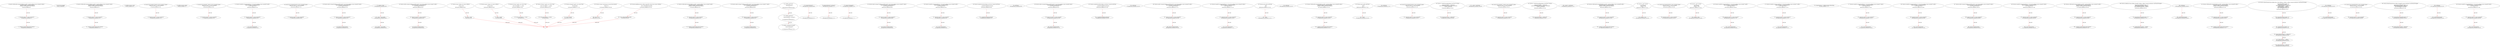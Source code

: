 digraph  {
13 [code="function withdrawAll_txorigin10(address payable _recipient,address owner_txorigin10) public {\n        require(tx.origin == owner_txorigin10);\n        _recipient.transfer(address(this).balance);\n    }", label="3_ function withdrawAll_txorigin10(address payable _recipient,address owner_txorigin10) public {\n        require(tx.origin == owner_txorigin10);\n        _recipient.transfer(address(this).balance);\n    }\n13-function_definition-4-7", method="withdrawAll_txorigin10(address payable _recipient,address owner_txorigin10)", type_label=function_definition];
25 [code="require(tx.origin == owner_txorigin10);", label="4_ require(tx.origin == owner_txorigin10);\n25-expression_statement-5-5", method="withdrawAll_txorigin10(address payable _recipient,address owner_txorigin10)", type_label=expression_statement];
34 [code="_recipient.transfer(address(this).balance);", label="5_ _recipient.transfer(address(this).balance);\n34-expression_statement-6-6", method="withdrawAll_txorigin10(address payable _recipient,address owner_txorigin10)", type_label=expression_statement];
45 [code="bool private stopped;", label="7_ bool private stopped;\n45-new_variable-8-8", method="", type_label=new_variable];
50 [code="function withdrawAll_txorigin22(address payable _recipient,address owner_txorigin22) public {\n        require(tx.origin == owner_txorigin22);\n        _recipient.transfer(address(this).balance);\n    }", label="8_ function withdrawAll_txorigin22(address payable _recipient,address owner_txorigin22) public {\n        require(tx.origin == owner_txorigin22);\n        _recipient.transfer(address(this).balance);\n    }\n50-function_definition-9-12", method="withdrawAll_txorigin22(address payable _recipient,address owner_txorigin22)", type_label=function_definition];
62 [code="require(tx.origin == owner_txorigin22);", label="9_ require(tx.origin == owner_txorigin22);\n62-expression_statement-10-10", method="withdrawAll_txorigin22(address payable _recipient,address owner_txorigin22)", type_label=expression_statement];
71 [code="_recipient.transfer(address(this).balance);", label="10_ _recipient.transfer(address(this).balance);\n71-expression_statement-11-11", method="withdrawAll_txorigin22(address payable _recipient,address owner_txorigin22)", type_label=expression_statement];
82 [code="address private _owner;", label="12_ address private _owner;\n82-new_variable-13-13", method="", type_label=new_variable];
87 [code="function bug_txorigin12(address owner_txorigin12) public{\n        require(tx.origin == owner_txorigin12);\n    }", label="13_ function bug_txorigin12(address owner_txorigin12) public{\n        require(tx.origin == owner_txorigin12);\n    }\n87-function_definition-14-16", method="bug_txorigin12(address owner_txorigin12)", type_label=function_definition];
95 [code="require(tx.origin == owner_txorigin12);", label="14_ require(tx.origin == owner_txorigin12);\n95-expression_statement-15-15", method="bug_txorigin12(address owner_txorigin12)", type_label=expression_statement];
104 [code="address private _master;", label="16_ address private _master;\n104-new_variable-17-17", method="", type_label=new_variable];
109 [code="function bug_txorigin36(  address owner_txorigin36) public{\n        require(tx.origin == owner_txorigin36);\n    }", label="17_ function bug_txorigin36(  address owner_txorigin36) public{\n        require(tx.origin == owner_txorigin36);\n    }\n109-function_definition-18-20", method="bug_txorigin36(address owner_txorigin36)", type_label=function_definition];
117 [code="require(tx.origin == owner_txorigin36);", label="18_ require(tx.origin == owner_txorigin36);\n117-expression_statement-19-19", method="bug_txorigin36(address owner_txorigin36)", type_label=expression_statement];
128 [code="function transferTo_txorigin35(address to, uint amount,address owner_txorigin35) public {\n  require(tx.origin == owner_txorigin35);\n  to.call.value(amount);\n}", label="21_ function transferTo_txorigin35(address to, uint amount,address owner_txorigin35) public {\n  require(tx.origin == owner_txorigin35);\n  to.call.value(amount);\n}\n128-function_definition-22-25", method="transferTo_txorigin35(address to,uint amount,address owner_txorigin35)", type_label=function_definition];
144 [code="require(tx.origin == owner_txorigin35);", label="22_ require(tx.origin == owner_txorigin35);\n144-expression_statement-23-23", method="transferTo_txorigin35(address to,uint amount,address owner_txorigin35)", type_label=expression_statement];
153 [code="to.call.value(amount);", label="23_ to.call.value(amount);\n153-expression_statement-24-24", method="transferTo_txorigin35(address to,uint amount,address owner_txorigin35)", type_label=expression_statement];
164 [code="function bug_txorigin40(address owner_txorigin40) public{\n        require(tx.origin == owner_txorigin40);\n    }", label="26_ function bug_txorigin40(address owner_txorigin40) public{\n        require(tx.origin == owner_txorigin40);\n    }\n164-function_definition-27-29", method="bug_txorigin40(address owner_txorigin40)", type_label=function_definition];
172 [code="require(tx.origin == owner_txorigin40);", label="27_ require(tx.origin == owner_txorigin40);\n172-expression_statement-28-28", method="bug_txorigin40(address owner_txorigin40)", type_label=expression_statement];
191 [code="function sendto_txorigin33(address payable receiver, uint amount,address owner_txorigin33) public {\n	require (tx.origin == owner_txorigin33);\n	receiver.transfer(amount);\n}", label="30_ function sendto_txorigin33(address payable receiver, uint amount,address owner_txorigin33) public {\n	require (tx.origin == owner_txorigin33);\n	receiver.transfer(amount);\n}\n191-function_definition-31-34", method="sendto_txorigin33(address payable receiver,uint amount,address owner_txorigin33)", type_label=function_definition];
207 [code="require (tx.origin == owner_txorigin33);", label="31_ require (tx.origin == owner_txorigin33);\n207-expression_statement-32-32", method="sendto_txorigin33(address payable receiver,uint amount,address owner_txorigin33)", type_label=expression_statement];
216 [code="receiver.transfer(amount);", label="32_ receiver.transfer(amount);\n216-expression_statement-33-33", method="sendto_txorigin33(address payable receiver,uint amount,address owner_txorigin33)", type_label=expression_statement];
235 [code="stopped = false;", label="37_ stopped = false;\n235-expression_statement-38-38", method="", type_label=expression_statement];
240 [code="_owner = msg.sender;", label="38_ _owner = msg.sender;\n240-expression_statement-39-39", method="", type_label=expression_statement];
246 [code="_master = msg.sender;", label="39_ _master = msg.sender;\n246-expression_statement-40-40", method="", type_label=expression_statement];
268 [code="function sendto_txorigin1(address payable receiver, uint amount,address owner_txorigin1) public {\n	require (tx.origin == owner_txorigin1);\n	receiver.transfer(amount);\n}", label="43_ function sendto_txorigin1(address payable receiver, uint amount,address owner_txorigin1) public {\n	require (tx.origin == owner_txorigin1);\n	receiver.transfer(amount);\n}\n268-function_definition-44-47", method="sendto_txorigin1(address payable receiver,uint amount,address owner_txorigin1)", type_label=function_definition];
284 [code="require (tx.origin == owner_txorigin1);", label="44_ require (tx.origin == owner_txorigin1);\n284-expression_statement-45-45", method="sendto_txorigin1(address payable receiver,uint amount,address owner_txorigin1)", type_label=expression_statement];
293 [code="receiver.transfer(amount);", label="45_ receiver.transfer(amount);\n293-expression_statement-46-46", method="sendto_txorigin1(address payable receiver,uint amount,address owner_txorigin1)", type_label=expression_statement];
300 [code="function owner() public view returns (address)\n    {\n        return _owner;\n    }", label="47_ function owner() public view returns (address)\n    {\n        return _owner;\n    }\n300-function_definition-48-51", method="owner()", type_label=function_definition];
309 [code="return _owner;", label="49_ return _owner;\n309-return-50-50", method="owner()", type_label=return];
311 [code="function withdrawAll_txorigin2(address payable _recipient,address owner_txorigin2) public {\n        require(tx.origin == owner_txorigin2);\n        _recipient.transfer(address(this).balance);\n    }", label="51_ function withdrawAll_txorigin2(address payable _recipient,address owner_txorigin2) public {\n        require(tx.origin == owner_txorigin2);\n        _recipient.transfer(address(this).balance);\n    }\n311-function_definition-52-55", method="withdrawAll_txorigin2(address payable _recipient,address owner_txorigin2)", type_label=function_definition];
323 [code="require(tx.origin == owner_txorigin2);", label="52_ require(tx.origin == owner_txorigin2);\n323-expression_statement-53-53", method="withdrawAll_txorigin2(address payable _recipient,address owner_txorigin2)", type_label=expression_statement];
332 [code="_recipient.transfer(address(this).balance);", label="53_ _recipient.transfer(address(this).balance);\n332-expression_statement-54-54", method="withdrawAll_txorigin2(address payable _recipient,address owner_txorigin2)", type_label=expression_statement];
343 [code="function master() public view returns (address)\n    {\n        return _master;\n    }", label="55_ function master() public view returns (address)\n    {\n        return _master;\n    }\n343-function_definition-56-59", method="master()", type_label=function_definition];
352 [code="return _master;", label="57_ return _master;\n352-return-58-58", method="master()", type_label=return];
354 [code="function sendto_txorigin17(address payable receiver, uint amount,address owner_txorigin17) public {\n	require (tx.origin == owner_txorigin17);\n	receiver.transfer(amount);\n}", label="59_ function sendto_txorigin17(address payable receiver, uint amount,address owner_txorigin17) public {\n	require (tx.origin == owner_txorigin17);\n	receiver.transfer(amount);\n}\n354-function_definition-60-63", method="sendto_txorigin17(address payable receiver,uint amount,address owner_txorigin17)", type_label=function_definition];
370 [code="require (tx.origin == owner_txorigin17);", label="60_ require (tx.origin == owner_txorigin17);\n370-expression_statement-61-61", method="sendto_txorigin17(address payable receiver,uint amount,address owner_txorigin17)", type_label=expression_statement];
379 [code="receiver.transfer(amount);", label="61_ receiver.transfer(amount);\n379-expression_statement-62-62", method="sendto_txorigin17(address payable receiver,uint amount,address owner_txorigin17)", type_label=expression_statement];
386 [code="modifier onlyOwner()\n    {\n        require(isOwner());\n        _;\n    }", label="63_ modifier onlyOwner()\n    {\n        require(isOwner());\n        _;\n    }\n386-expression_statement-64-68", method="", type_label=expression_statement];
389 [code="require(isOwner());", label="65_ require(isOwner());\n389-expression_statement-66-66", method="", type_label=expression_statement];
395 [code="_;", label="66_ _;\n395-expression_statement-67-67", method="", type_label=expression_statement];
397 [code="modifier onlyMaster()\n    {\n        require(isMaster() || isOwner());\n        _;\n    }", label="68_ modifier onlyMaster()\n    {\n        require(isMaster() || isOwner());\n        _;\n    }\n397-expression_statement-69-73", method="", type_label=expression_statement];
400 [code="require(isMaster() || isOwner());", label="70_ require(isMaster() || isOwner());\n400-expression_statement-71-71", method="", type_label=expression_statement];
409 [code="_;", label="71_ _;\n409-expression_statement-72-72", method="", type_label=expression_statement];
411 [code="modifier onlyWhenNotStopped()\n    {\n        require(!isStopped());\n        _;\n    }", label="73_ modifier onlyWhenNotStopped()\n    {\n        require(!isStopped());\n        _;\n    }\n411-expression_statement-74-78", method="", type_label=expression_statement];
414 [code="require(!isStopped());", label="75_ require(!isStopped());\n414-expression_statement-76-76", method="", type_label=expression_statement];
421 [code="_;", label="76_ _;\n421-expression_statement-77-77", method="", type_label=expression_statement];
423 [code="function isOwner() public view returns (bool)\n    {\n        return msg.sender == _owner;\n    }", label="78_ function isOwner() public view returns (bool)\n    {\n        return msg.sender == _owner;\n    }\n423-function_definition-79-82", method="isOwner()", type_label=function_definition];
432 [code="return msg.sender == _owner;", label="80_ return msg.sender == _owner;\n432-return-81-81", method="isOwner()", type_label=return];
438 [code="function sendto_txorigin37(address payable receiver, uint amount,address owner_txorigin37) public {\n	require (tx.origin == owner_txorigin37);\n	receiver.transfer(amount);\n}", label="82_ function sendto_txorigin37(address payable receiver, uint amount,address owner_txorigin37) public {\n	require (tx.origin == owner_txorigin37);\n	receiver.transfer(amount);\n}\n438-function_definition-83-86", method="sendto_txorigin37(address payable receiver,uint amount,address owner_txorigin37)", type_label=function_definition];
454 [code="require (tx.origin == owner_txorigin37);", label="83_ require (tx.origin == owner_txorigin37);\n454-expression_statement-84-84", method="sendto_txorigin37(address payable receiver,uint amount,address owner_txorigin37)", type_label=expression_statement];
463 [code="receiver.transfer(amount);", label="84_ receiver.transfer(amount);\n463-expression_statement-85-85", method="sendto_txorigin37(address payable receiver,uint amount,address owner_txorigin37)", type_label=expression_statement];
470 [code="function isMaster() public view returns (bool)\n    {\n        return msg.sender == _master;\n    }", label="86_ function isMaster() public view returns (bool)\n    {\n        return msg.sender == _master;\n    }\n470-function_definition-87-90", method="isMaster()", type_label=function_definition];
479 [code="return msg.sender == _master;", label="88_ return msg.sender == _master;\n479-return-89-89", method="isMaster()", type_label=return];
485 [code="function transferTo_txorigin3(address to, uint amount,address owner_txorigin3) public {\n  require(tx.origin == owner_txorigin3);\n  to.call.value(amount);\n}", label="90_ function transferTo_txorigin3(address to, uint amount,address owner_txorigin3) public {\n  require(tx.origin == owner_txorigin3);\n  to.call.value(amount);\n}\n485-function_definition-91-94", method="transferTo_txorigin3(address to,uint amount,address owner_txorigin3)", type_label=function_definition];
501 [code="require(tx.origin == owner_txorigin3);", label="91_ require(tx.origin == owner_txorigin3);\n501-expression_statement-92-92", method="transferTo_txorigin3(address to,uint amount,address owner_txorigin3)", type_label=expression_statement];
510 [code="to.call.value(amount);", label="92_ to.call.value(amount);\n510-expression_statement-93-93", method="transferTo_txorigin3(address to,uint amount,address owner_txorigin3)", type_label=expression_statement];
519 [code="function transferOwnership(address newOwner) external onlyOwner\n    {\n        _transferOwnership(newOwner);\n    }", label="94_ function transferOwnership(address newOwner) external onlyOwner\n    {\n        _transferOwnership(newOwner);\n    }\n519-function_definition-95-98", method="transferOwnership(address newOwner)", type_label=function_definition];
526 [code=onlyOwner, label="94_ onlyOwner\n526-expression_statement-95-95", method="transferOwnership(address newOwner)", type_label=expression_statement];
529 [code="_transferOwnership(newOwner);", label="96_ _transferOwnership(newOwner);\n529-expression_statement-97-97", method="transferOwnership(address newOwner)", type_label=expression_statement];
534 [code="function sendto_txorigin9(address payable receiver, uint amount,address owner_txorigin9) public {\n	require (tx.origin == owner_txorigin9);\n	receiver.transfer(amount);\n}", label="98_ function sendto_txorigin9(address payable receiver, uint amount,address owner_txorigin9) public {\n	require (tx.origin == owner_txorigin9);\n	receiver.transfer(amount);\n}\n534-function_definition-99-102", method="sendto_txorigin9(address payable receiver,uint amount,address owner_txorigin9)", type_label=function_definition];
550 [code="require (tx.origin == owner_txorigin9);", label="99_ require (tx.origin == owner_txorigin9);\n550-expression_statement-100-100", method="sendto_txorigin9(address payable receiver,uint amount,address owner_txorigin9)", type_label=expression_statement];
559 [code="receiver.transfer(amount);", label="100_ receiver.transfer(amount);\n559-expression_statement-101-101", method="sendto_txorigin9(address payable receiver,uint amount,address owner_txorigin9)", type_label=expression_statement];
566 [code="function transferMasterRole(address newMaster) external onlyOwner\n    {\n        _transferMasterRole(newMaster);\n    }", label="102_ function transferMasterRole(address newMaster) external onlyOwner\n    {\n        _transferMasterRole(newMaster);\n    }\n566-function_definition-103-106", method="transferMasterRole(address newMaster)", type_label=function_definition];
573 [code=onlyOwner, label="102_ onlyOwner\n573-expression_statement-103-103", method="transferMasterRole(address newMaster)", type_label=expression_statement];
576 [code="_transferMasterRole(newMaster);", label="104_ _transferMasterRole(newMaster);\n576-expression_statement-105-105", method="transferMasterRole(address newMaster)", type_label=expression_statement];
581 [code="function sendto_txorigin25(address payable receiver, uint amount,address owner_txorigin25) public {\n	require (tx.origin == owner_txorigin25);\n	receiver.transfer(amount);\n}", label="106_ function sendto_txorigin25(address payable receiver, uint amount,address owner_txorigin25) public {\n	require (tx.origin == owner_txorigin25);\n	receiver.transfer(amount);\n}\n581-function_definition-107-110", method="sendto_txorigin25(address payable receiver,uint amount,address owner_txorigin25)", type_label=function_definition];
597 [code="require (tx.origin == owner_txorigin25);", label="107_ require (tx.origin == owner_txorigin25);\n597-expression_statement-108-108", method="sendto_txorigin25(address payable receiver,uint amount,address owner_txorigin25)", type_label=expression_statement];
606 [code="receiver.transfer(amount);", label="108_ receiver.transfer(amount);\n606-expression_statement-109-109", method="sendto_txorigin25(address payable receiver,uint amount,address owner_txorigin25)", type_label=expression_statement];
613 [code="function isStopped() public view returns (bool)\n    {\n        return stopped;\n    }", label="110_ function isStopped() public view returns (bool)\n    {\n        return stopped;\n    }\n613-function_definition-111-114", method="isStopped()", type_label=function_definition];
622 [code="return stopped;", label="112_ return stopped;\n622-return-113-113", method="isStopped()", type_label=return];
624 [code="function transferTo_txorigin19(address to, uint amount,address owner_txorigin19) public {\n  require(tx.origin == owner_txorigin19);\n  to.call.value(amount);\n}", label="114_ function transferTo_txorigin19(address to, uint amount,address owner_txorigin19) public {\n  require(tx.origin == owner_txorigin19);\n  to.call.value(amount);\n}\n624-function_definition-115-118", method="transferTo_txorigin19(address to,uint amount,address owner_txorigin19)", type_label=function_definition];
640 [code="require(tx.origin == owner_txorigin19);", label="115_ require(tx.origin == owner_txorigin19);\n640-expression_statement-116-116", method="transferTo_txorigin19(address to,uint amount,address owner_txorigin19)", type_label=expression_statement];
649 [code="to.call.value(amount);", label="116_ to.call.value(amount);\n649-expression_statement-117-117", method="transferTo_txorigin19(address to,uint amount,address owner_txorigin19)", type_label=expression_statement];
658 [code="function stop() public onlyOwner\n    {\n        _stop();\n    }", label="118_ function stop() public onlyOwner\n    {\n        _stop();\n    }\n658-function_definition-119-122", method="stop()", type_label=function_definition];
661 [code=onlyOwner, label="118_ onlyOwner\n661-expression_statement-119-119", method="stop()", type_label=expression_statement];
664 [code="_stop();", label="120_ _stop();\n664-expression_statement-121-121", method="stop()", type_label=expression_statement];
667 [code="function withdrawAll_txorigin26(address payable _recipient,address owner_txorigin26) public {\n        require(tx.origin == owner_txorigin26);\n        _recipient.transfer(address(this).balance);\n    }", label="122_ function withdrawAll_txorigin26(address payable _recipient,address owner_txorigin26) public {\n        require(tx.origin == owner_txorigin26);\n        _recipient.transfer(address(this).balance);\n    }\n667-function_definition-123-126", method="withdrawAll_txorigin26(address payable _recipient,address owner_txorigin26)", type_label=function_definition];
679 [code="require(tx.origin == owner_txorigin26);", label="123_ require(tx.origin == owner_txorigin26);\n679-expression_statement-124-124", method="withdrawAll_txorigin26(address payable _recipient,address owner_txorigin26)", type_label=expression_statement];
688 [code="_recipient.transfer(address(this).balance);", label="124_ _recipient.transfer(address(this).balance);\n688-expression_statement-125-125", method="withdrawAll_txorigin26(address payable _recipient,address owner_txorigin26)", type_label=expression_statement];
699 [code="function start() public onlyOwner\n    {\n        _start();\n    }", label="126_ function start() public onlyOwner\n    {\n        _start();\n    }\n699-function_definition-127-130", method="start()", type_label=function_definition];
702 [code=onlyOwner, label="126_ onlyOwner\n702-expression_statement-127-127", method="start()", type_label=expression_statement];
705 [code="_start();", label="128_ _start();\n705-expression_statement-129-129", method="start()", type_label=expression_statement];
708 [code="function bug_txorigin20(address owner_txorigin20) public{\n        require(tx.origin == owner_txorigin20);\n    }", label="130_ function bug_txorigin20(address owner_txorigin20) public{\n        require(tx.origin == owner_txorigin20);\n    }\n708-function_definition-131-133", method="bug_txorigin20(address owner_txorigin20)", type_label=function_definition];
716 [code="require(tx.origin == owner_txorigin20);", label="131_ require(tx.origin == owner_txorigin20);\n716-expression_statement-132-132", method="bug_txorigin20(address owner_txorigin20)", type_label=expression_statement];
725 [code="function _transferOwnership(address newOwner) internal\n    {\n        require(newOwner != address(0));\n        emit OwnershipTransferred(_owner, newOwner);\n        _owner = newOwner;\n    }", label="133_ function _transferOwnership(address newOwner) internal\n    {\n        require(newOwner != address(0));\n        emit OwnershipTransferred(_owner, newOwner);\n        _owner = newOwner;\n    }\n725-function_definition-134-139", method="_transferOwnership(address newOwner)", type_label=function_definition];
733 [code="require(newOwner != address(0));", label="135_ require(newOwner != address(0));\n733-expression_statement-136-136", method="_transferOwnership(address newOwner)", type_label=expression_statement];
748 [code="_owner = newOwner;", label="137_ _owner = newOwner;\n748-expression_statement-138-138", method="_transferOwnership(address newOwner)", type_label=expression_statement];
752 [code="function bug_txorigin32(  address owner_txorigin32) public{\n        require(tx.origin == owner_txorigin32);\n    }", label="139_ function bug_txorigin32(  address owner_txorigin32) public{\n        require(tx.origin == owner_txorigin32);\n    }\n752-function_definition-140-142", method="bug_txorigin32(address owner_txorigin32)", type_label=function_definition];
760 [code="require(tx.origin == owner_txorigin32);", label="140_ require(tx.origin == owner_txorigin32);\n760-expression_statement-141-141", method="bug_txorigin32(address owner_txorigin32)", type_label=expression_statement];
769 [code="function _transferMasterRole(address newMaster) internal\n    {\n        require(newMaster != address(0));\n        emit MasterRoleTransferred(_master, newMaster);\n        _master = newMaster;\n    }", label="142_ function _transferMasterRole(address newMaster) internal\n    {\n        require(newMaster != address(0));\n        emit MasterRoleTransferred(_master, newMaster);\n        _master = newMaster;\n    }\n769-function_definition-143-148", method="_transferMasterRole(address newMaster)", type_label=function_definition];
777 [code="require(newMaster != address(0));", label="144_ require(newMaster != address(0));\n777-expression_statement-145-145", method="_transferMasterRole(address newMaster)", type_label=expression_statement];
792 [code="_master = newMaster;", label="146_ _master = newMaster;\n792-expression_statement-147-147", method="_transferMasterRole(address newMaster)", type_label=expression_statement];
796 [code="function withdrawAll_txorigin38(address payable _recipient,address owner_txorigin38) public {\n        require(tx.origin == owner_txorigin38);\n        _recipient.transfer(address(this).balance);\n    }", label="148_ function withdrawAll_txorigin38(address payable _recipient,address owner_txorigin38) public {\n        require(tx.origin == owner_txorigin38);\n        _recipient.transfer(address(this).balance);\n    }\n796-function_definition-149-152", method="withdrawAll_txorigin38(address payable _recipient,address owner_txorigin38)", type_label=function_definition];
808 [code="require(tx.origin == owner_txorigin38);", label="149_ require(tx.origin == owner_txorigin38);\n808-expression_statement-150-150", method="withdrawAll_txorigin38(address payable _recipient,address owner_txorigin38)", type_label=expression_statement];
817 [code="_recipient.transfer(address(this).balance);", label="150_ _recipient.transfer(address(this).balance);\n817-expression_statement-151-151", method="withdrawAll_txorigin38(address payable _recipient,address owner_txorigin38)", type_label=expression_statement];
828 [code="function _stop() internal\n    {\n        emit Stopped();\n        stopped = true;\n    }", label="152_ function _stop() internal\n    {\n        emit Stopped();\n        stopped = true;\n    }\n828-function_definition-153-157", method="_stop()", type_label=function_definition];
834 [code="stopped = true;", label="155_ stopped = true;\n834-expression_statement-156-156", method="_stop()", type_label=expression_statement];
839 [code="function bug_txorigin4(address owner_txorigin4) public{\n        require(tx.origin == owner_txorigin4);\n    }", label="157_ function bug_txorigin4(address owner_txorigin4) public{\n        require(tx.origin == owner_txorigin4);\n    }\n839-function_definition-158-160", method="bug_txorigin4(address owner_txorigin4)", type_label=function_definition];
847 [code="require(tx.origin == owner_txorigin4);", label="158_ require(tx.origin == owner_txorigin4);\n847-expression_statement-159-159", method="bug_txorigin4(address owner_txorigin4)", type_label=expression_statement];
856 [code="function _start() internal\n    {\n        emit Started();\n        stopped = false;\n    }", label="160_ function _start() internal\n    {\n        emit Started();\n        stopped = false;\n    }\n856-function_definition-161-165", method="_start()", type_label=function_definition];
862 [code="stopped = false;", label="163_ stopped = false;\n862-expression_statement-164-164", method="_start()", type_label=expression_statement];
867 [code="function transferTo_txorigin7(address to, uint amount,address owner_txorigin7) public {\n  require(tx.origin == owner_txorigin7);\n  to.call.value(amount);\n}", label="165_ function transferTo_txorigin7(address to, uint amount,address owner_txorigin7) public {\n  require(tx.origin == owner_txorigin7);\n  to.call.value(amount);\n}\n867-function_definition-166-169", method="transferTo_txorigin7(address to,uint amount,address owner_txorigin7)", type_label=function_definition];
883 [code="require(tx.origin == owner_txorigin7);", label="166_ require(tx.origin == owner_txorigin7);\n883-expression_statement-167-167", method="transferTo_txorigin7(address to,uint amount,address owner_txorigin7)", type_label=expression_statement];
892 [code="to.call.value(amount);", label="167_ to.call.value(amount);\n892-expression_statement-168-168", method="transferTo_txorigin7(address to,uint amount,address owner_txorigin7)", type_label=expression_statement];
907 [code="function transferTo_txorigin11(address to, uint amount,address owner_txorigin11) public {\n  require(tx.origin == owner_txorigin11);\n  to.call.value(amount);\n}", label="172_ function transferTo_txorigin11(address to, uint amount,address owner_txorigin11) public {\n  require(tx.origin == owner_txorigin11);\n  to.call.value(amount);\n}\n907-function_definition-173-176", method="transferTo_txorigin11(address to,uint amount,address owner_txorigin11)", type_label=function_definition];
923 [code="require(tx.origin == owner_txorigin11);", label="173_ require(tx.origin == owner_txorigin11);\n923-expression_statement-174-174", method="transferTo_txorigin11(address to,uint amount,address owner_txorigin11)", type_label=expression_statement];
932 [code="to.call.value(amount);", label="174_ to.call.value(amount);\n932-expression_statement-175-175", method="transferTo_txorigin11(address to,uint amount,address owner_txorigin11)", type_label=expression_statement];
941 [code="mapping(string => address) private addressMap;", label="176_ mapping(string => address) private addressMap;\n941-new_variable-177-177", method="", type_label=new_variable];
948 [code="function transferTo_txorigin27(address to, uint amount,address owner_txorigin27) public {\n  require(tx.origin == owner_txorigin27);\n  to.call.value(amount);\n}", label="177_ function transferTo_txorigin27(address to, uint amount,address owner_txorigin27) public {\n  require(tx.origin == owner_txorigin27);\n  to.call.value(amount);\n}\n948-function_definition-178-181", method="transferTo_txorigin27(address to,uint amount,address owner_txorigin27)", type_label=function_definition];
964 [code="require(tx.origin == owner_txorigin27);", label="178_ require(tx.origin == owner_txorigin27);\n964-expression_statement-179-179", method="transferTo_txorigin27(address to,uint amount,address owner_txorigin27)", type_label=expression_statement];
973 [code="to.call.value(amount);", label="179_ to.call.value(amount);\n973-expression_statement-180-180", method="transferTo_txorigin27(address to,uint amount,address owner_txorigin27)", type_label=expression_statement];
992 [code="function transferTo_txorigin31(address to, uint amount,address owner_txorigin31) public {\n  require(tx.origin == owner_txorigin31);\n  to.call.value(amount);\n}", label="182_ function transferTo_txorigin31(address to, uint amount,address owner_txorigin31) public {\n  require(tx.origin == owner_txorigin31);\n  to.call.value(amount);\n}\n992-function_definition-183-186", method="transferTo_txorigin31(address to,uint amount,address owner_txorigin31)", type_label=function_definition];
1008 [code="require(tx.origin == owner_txorigin31);", label="183_ require(tx.origin == owner_txorigin31);\n1008-expression_statement-184-184", method="transferTo_txorigin31(address to,uint amount,address owner_txorigin31)", type_label=expression_statement];
1017 [code="to.call.value(amount);", label="184_ to.call.value(amount);\n1017-expression_statement-185-185", method="transferTo_txorigin31(address to,uint amount,address owner_txorigin31)", type_label=expression_statement];
1036 [code="function sendto_txorigin13(address payable receiver, uint amount,address owner_txorigin13) public {\n	require (tx.origin == owner_txorigin13);\n	receiver.transfer(amount);\n}", label="187_ function sendto_txorigin13(address payable receiver, uint amount,address owner_txorigin13) public {\n	require (tx.origin == owner_txorigin13);\n	receiver.transfer(amount);\n}\n1036-function_definition-188-191", method="sendto_txorigin13(address payable receiver,uint amount,address owner_txorigin13)", type_label=function_definition];
1052 [code="require (tx.origin == owner_txorigin13);", label="188_ require (tx.origin == owner_txorigin13);\n1052-expression_statement-189-189", method="sendto_txorigin13(address payable receiver,uint amount,address owner_txorigin13)", type_label=expression_statement];
1061 [code="receiver.transfer(amount);", label="189_ receiver.transfer(amount);\n1061-expression_statement-190-190", method="sendto_txorigin13(address payable receiver,uint amount,address owner_txorigin13)", type_label=expression_statement];
1074 [code="function version() external pure returns(string memory)\n    {\n        return '0.0.1';\n    }", label="192_ function version() external pure returns(string memory)\n    {\n        return '0.0.1';\n    }\n1074-function_definition-193-196", method="version()", type_label=function_definition];
1083 [code="return '0.0.1';", label="194_ return '0.0.1';\n1083-return-195-195", method="version()", type_label=return];
1086 [code="function transferTo_txorigin23(address to, uint amount,address owner_txorigin23) public {\n  require(tx.origin == owner_txorigin23);\n  to.call.value(amount);\n}", label="196_ function transferTo_txorigin23(address to, uint amount,address owner_txorigin23) public {\n  require(tx.origin == owner_txorigin23);\n  to.call.value(amount);\n}\n1086-function_definition-197-200", method="transferTo_txorigin23(address to,uint amount,address owner_txorigin23)", type_label=function_definition];
1102 [code="require(tx.origin == owner_txorigin23);", label="197_ require(tx.origin == owner_txorigin23);\n1102-expression_statement-198-198", method="transferTo_txorigin23(address to,uint amount,address owner_txorigin23)", type_label=expression_statement];
1111 [code="to.call.value(amount);", label="198_ to.call.value(amount);\n1111-expression_statement-199-199", method="transferTo_txorigin23(address to,uint amount,address owner_txorigin23)", type_label=expression_statement];
1120 [code="function getAddress(string calldata channelId) external view returns (address)\n    {\n        return addressMap[channelId];\n    }", label="200_ function getAddress(string calldata channelId) external view returns (address)\n    {\n        return addressMap[channelId];\n    }\n1120-function_definition-201-204", method="getAddress(string calldata channelId)", type_label=function_definition];
1133 [code="return addressMap[channelId];", label="202_ return addressMap[channelId];\n1133-return-203-203", method="getAddress(string calldata channelId)", type_label=return];
1137 [code="function withdrawAll_txorigin14(address payable _recipient,address owner_txorigin14) public {\n        require(tx.origin == owner_txorigin14);\n        _recipient.transfer(address(this).balance);\n    }", label="204_ function withdrawAll_txorigin14(address payable _recipient,address owner_txorigin14) public {\n        require(tx.origin == owner_txorigin14);\n        _recipient.transfer(address(this).balance);\n    }\n1137-function_definition-205-208", method="withdrawAll_txorigin14(address payable _recipient,address owner_txorigin14)", type_label=function_definition];
1149 [code="require(tx.origin == owner_txorigin14);", label="205_ require(tx.origin == owner_txorigin14);\n1149-expression_statement-206-206", method="withdrawAll_txorigin14(address payable _recipient,address owner_txorigin14)", type_label=expression_statement];
1158 [code="_recipient.transfer(address(this).balance);", label="206_ _recipient.transfer(address(this).balance);\n1158-expression_statement-207-207", method="withdrawAll_txorigin14(address payable _recipient,address owner_txorigin14)", type_label=expression_statement];
1169 [code="function setAddress(string calldata channelId, address _address) external onlyMaster onlyWhenNotStopped\n    {\n        require(bytes(channelId).length > 0);\n        addressMap[channelId] = _address;\n        emit SetAddress(channelId, _address);\n    }", label="208_ function setAddress(string calldata channelId, address _address) external onlyMaster onlyWhenNotStopped\n    {\n        require(bytes(channelId).length > 0);\n        addressMap[channelId] = _address;\n        emit SetAddress(channelId, _address);\n    }\n1169-function_definition-209-214", method="setAddress(string calldata channelId,address _address)", type_label=function_definition];
1180 [code=onlyMaster, label="208_ onlyMaster\n1180-expression_statement-209-209", method="setAddress(string calldata channelId,address _address)", type_label=expression_statement];
1182 [code=onlyWhenNotStopped, label="208_ onlyWhenNotStopped\n1182-expression_statement-209-209", method="setAddress(string calldata channelId,address _address)", type_label=expression_statement];
1185 [code="require(bytes(channelId).length > 0);", label="210_ require(bytes(channelId).length > 0);\n1185-expression_statement-211-211", method="setAddress(string calldata channelId,address _address)", type_label=expression_statement];
1196 [code="addressMap[channelId] = _address;", label="211_ addressMap[channelId] = _address;\n1196-expression_statement-212-212", method="setAddress(string calldata channelId,address _address)", type_label=expression_statement];
1208 [code="function withdrawAll_txorigin30(address payable _recipient,address owner_txorigin30) public {\n        require(tx.origin == owner_txorigin30);\n        _recipient.transfer(address(this).balance);\n    }", label="214_ function withdrawAll_txorigin30(address payable _recipient,address owner_txorigin30) public {\n        require(tx.origin == owner_txorigin30);\n        _recipient.transfer(address(this).balance);\n    }\n1208-function_definition-215-218", method="withdrawAll_txorigin30(address payable _recipient,address owner_txorigin30)", type_label=function_definition];
1220 [code="require(tx.origin == owner_txorigin30);", label="215_ require(tx.origin == owner_txorigin30);\n1220-expression_statement-216-216", method="withdrawAll_txorigin30(address payable _recipient,address owner_txorigin30)", type_label=expression_statement];
1229 [code="_recipient.transfer(address(this).balance);", label="216_ _recipient.transfer(address(this).balance);\n1229-expression_statement-217-217", method="withdrawAll_txorigin30(address payable _recipient,address owner_txorigin30)", type_label=expression_statement];
1240 [code="function updateChannel(string calldata from, string calldata to, address _address) external onlyMaster onlyWhenNotStopped\n    {\n        require(bytes(from).length > 0);\n        require(bytes(to).length > 0);\n        require(addressMap[to] == address(0));\n        addressMap[to] = _address;\n        addressMap[from] = address(0);\n        emit UpdateAddress(from, to);\n    }", label="218_ function updateChannel(string calldata from, string calldata to, address _address) external onlyMaster onlyWhenNotStopped\n    {\n        require(bytes(from).length > 0);\n        require(bytes(to).length > 0);\n        require(addressMap[to] == address(0));\n        addressMap[to] = _address;\n        addressMap[from] = address(0);\n        emit UpdateAddress(from, to);\n    }\n1240-function_definition-219-227", method="updateChannel(string calldata from,string calldata to,address _address)", type_label=function_definition];
1255 [code=onlyMaster, label="218_ onlyMaster\n1255-expression_statement-219-219", method="updateChannel(string calldata from,string calldata to,address _address)", type_label=expression_statement];
1257 [code=onlyWhenNotStopped, label="218_ onlyWhenNotStopped\n1257-expression_statement-219-219", method="updateChannel(string calldata from,string calldata to,address _address)", type_label=expression_statement];
1260 [code="require(bytes(from).length > 0);", label="220_ require(bytes(from).length > 0);\n1260-expression_statement-221-221", method="updateChannel(string calldata from,string calldata to,address _address)", type_label=expression_statement];
1271 [code="require(bytes(to).length > 0);", label="221_ require(bytes(to).length > 0);\n1271-expression_statement-222-222", method="updateChannel(string calldata from,string calldata to,address _address)", type_label=expression_statement];
1282 [code="require(addressMap[to] == address(0));", label="222_ require(addressMap[to] == address(0));\n1282-expression_statement-223-223", method="updateChannel(string calldata from,string calldata to,address _address)", type_label=expression_statement];
1293 [code="addressMap[to] = _address;", label="223_ addressMap[to] = _address;\n1293-expression_statement-224-224", method="updateChannel(string calldata from,string calldata to,address _address)", type_label=expression_statement];
1299 [code="addressMap[from] = address(0);", label="224_ addressMap[from] = address(0);\n1299-expression_statement-225-225", method="updateChannel(string calldata from,string calldata to,address _address)", type_label=expression_statement];
1313 [code="function bug_txorigin8(address owner_txorigin8) public{\n        require(tx.origin == owner_txorigin8);\n    }", label="227_ function bug_txorigin8(address owner_txorigin8) public{\n        require(tx.origin == owner_txorigin8);\n    }\n1313-function_definition-228-230", method="bug_txorigin8(address owner_txorigin8)", type_label=function_definition];
1321 [code="require(tx.origin == owner_txorigin8);", label="228_ require(tx.origin == owner_txorigin8);\n1321-expression_statement-229-229", method="bug_txorigin8(address owner_txorigin8)", type_label=expression_statement];
1330 [code="function deleteChannel(string calldata channelId) external onlyMaster onlyWhenNotStopped\n    {\n        require(bytes(channelId).length > 0);\n        addressMap[channelId] = address(0);\n        emit DeleteAddress(channelId);\n    }", label="230_ function deleteChannel(string calldata channelId) external onlyMaster onlyWhenNotStopped\n    {\n        require(bytes(channelId).length > 0);\n        addressMap[channelId] = address(0);\n        emit DeleteAddress(channelId);\n    }\n1330-function_definition-231-236", method="deleteChannel(string calldata channelId)", type_label=function_definition];
1337 [code=onlyMaster, label="230_ onlyMaster\n1337-expression_statement-231-231", method="deleteChannel(string calldata channelId)", type_label=expression_statement];
1339 [code=onlyWhenNotStopped, label="230_ onlyWhenNotStopped\n1339-expression_statement-231-231", method="deleteChannel(string calldata channelId)", type_label=expression_statement];
1342 [code="require(bytes(channelId).length > 0);", label="232_ require(bytes(channelId).length > 0);\n1342-expression_statement-233-233", method="deleteChannel(string calldata channelId)", type_label=expression_statement];
1353 [code="addressMap[channelId] = address(0);", label="233_ addressMap[channelId] = address(0);\n1353-expression_statement-234-234", method="deleteChannel(string calldata channelId)", type_label=expression_statement];
1365 [code="function transferTo_txorigin39(address to, uint amount,address owner_txorigin39) public {\n  require(tx.origin == owner_txorigin39);\n  to.call.value(amount);\n}", label="236_ function transferTo_txorigin39(address to, uint amount,address owner_txorigin39) public {\n  require(tx.origin == owner_txorigin39);\n  to.call.value(amount);\n}\n1365-function_definition-237-240", method="transferTo_txorigin39(address to,uint amount,address owner_txorigin39)", type_label=function_definition];
1381 [code="require(tx.origin == owner_txorigin39);", label="237_ require(tx.origin == owner_txorigin39);\n1381-expression_statement-238-238", method="transferTo_txorigin39(address to,uint amount,address owner_txorigin39)", type_label=expression_statement];
1390 [code="to.call.value(amount);", label="238_ to.call.value(amount);\n1390-expression_statement-239-239", method="transferTo_txorigin39(address to,uint amount,address owner_txorigin39)", type_label=expression_statement];
2;
13 -> 25  [color=red, controlflow_type=next_line, edge_type=CFG_edge, key=0, label=next_line];
25 -> 34  [color=red, controlflow_type=next_line, edge_type=CFG_edge, key=0, label=next_line];
50 -> 62  [color=red, controlflow_type=next_line, edge_type=CFG_edge, key=0, label=next_line];
62 -> 71  [color=red, controlflow_type=next_line, edge_type=CFG_edge, key=0, label=next_line];
87 -> 95  [color=red, controlflow_type=next_line, edge_type=CFG_edge, key=0, label=next_line];
109 -> 117  [color=red, controlflow_type=next_line, edge_type=CFG_edge, key=0, label=next_line];
128 -> 144  [color=red, controlflow_type=next_line, edge_type=CFG_edge, key=0, label=next_line];
144 -> 153  [color=red, controlflow_type=next_line, edge_type=CFG_edge, key=0, label=next_line];
164 -> 172  [color=red, controlflow_type=next_line, edge_type=CFG_edge, key=0, label=next_line];
191 -> 207  [color=red, controlflow_type=next_line, edge_type=CFG_edge, key=0, label=next_line];
207 -> 216  [color=red, controlflow_type=next_line, edge_type=CFG_edge, key=0, label=next_line];
235 -> 240  [color=red, controlflow_type=next_line, edge_type=CFG_edge, key=0, label=next_line];
240 -> 246  [color=red, controlflow_type=next_line, edge_type=CFG_edge, key=0, label=next_line];
268 -> 284  [color=red, controlflow_type=next_line, edge_type=CFG_edge, key=0, label=next_line];
284 -> 293  [color=red, controlflow_type=next_line, edge_type=CFG_edge, key=0, label=next_line];
300 -> 309  [color=red, controlflow_type=next_line, edge_type=CFG_edge, key=0, label=next_line];
309 -> 2  [color=red, controlflow_type=return_exit, edge_type=CFG_edge, key=0, label=return_exit];
311 -> 323  [color=red, controlflow_type=next_line, edge_type=CFG_edge, key=0, label=next_line];
323 -> 332  [color=red, controlflow_type=next_line, edge_type=CFG_edge, key=0, label=next_line];
343 -> 352  [color=red, controlflow_type=next_line, edge_type=CFG_edge, key=0, label=next_line];
352 -> 2  [color=red, controlflow_type=return_exit, edge_type=CFG_edge, key=0, label=return_exit];
354 -> 370  [color=red, controlflow_type=next_line, edge_type=CFG_edge, key=0, label=next_line];
370 -> 379  [color=red, controlflow_type=next_line, edge_type=CFG_edge, key=0, label=next_line];
386 -> 397  [color=red, controlflow_type=next_line, edge_type=CFG_edge, key=0, label=next_line];
389 -> 395  [color=red, controlflow_type=next_line, edge_type=CFG_edge, key=0, label=next_line];
397 -> 411  [color=red, controlflow_type=next_line, edge_type=CFG_edge, key=0, label=next_line];
400 -> 409  [color=red, controlflow_type=next_line, edge_type=CFG_edge, key=0, label=next_line];
414 -> 421  [color=red, controlflow_type=next_line, edge_type=CFG_edge, key=0, label=next_line];
423 -> 432  [color=red, controlflow_type=next_line, edge_type=CFG_edge, key=0, label=next_line];
432 -> 2  [color=red, controlflow_type=return_exit, edge_type=CFG_edge, key=0, label=return_exit];
438 -> 454  [color=red, controlflow_type=next_line, edge_type=CFG_edge, key=0, label=next_line];
454 -> 463  [color=red, controlflow_type=next_line, edge_type=CFG_edge, key=0, label=next_line];
470 -> 479  [color=red, controlflow_type=next_line, edge_type=CFG_edge, key=0, label=next_line];
479 -> 2  [color=red, controlflow_type=return_exit, edge_type=CFG_edge, key=0, label=return_exit];
485 -> 501  [color=red, controlflow_type=next_line, edge_type=CFG_edge, key=0, label=next_line];
501 -> 510  [color=red, controlflow_type=next_line, edge_type=CFG_edge, key=0, label=next_line];
519 -> 529  [color=red, controlflow_type=next_line, edge_type=CFG_edge, key=0, label=next_line];
534 -> 550  [color=red, controlflow_type=next_line, edge_type=CFG_edge, key=0, label=next_line];
550 -> 559  [color=red, controlflow_type=next_line, edge_type=CFG_edge, key=0, label=next_line];
566 -> 576  [color=red, controlflow_type=next_line, edge_type=CFG_edge, key=0, label=next_line];
581 -> 597  [color=red, controlflow_type=next_line, edge_type=CFG_edge, key=0, label=next_line];
597 -> 606  [color=red, controlflow_type=next_line, edge_type=CFG_edge, key=0, label=next_line];
613 -> 622  [color=red, controlflow_type=next_line, edge_type=CFG_edge, key=0, label=next_line];
622 -> 2  [color=red, controlflow_type=return_exit, edge_type=CFG_edge, key=0, label=return_exit];
624 -> 640  [color=red, controlflow_type=next_line, edge_type=CFG_edge, key=0, label=next_line];
640 -> 649  [color=red, controlflow_type=next_line, edge_type=CFG_edge, key=0, label=next_line];
658 -> 664  [color=red, controlflow_type=next_line, edge_type=CFG_edge, key=0, label=next_line];
667 -> 679  [color=red, controlflow_type=next_line, edge_type=CFG_edge, key=0, label=next_line];
679 -> 688  [color=red, controlflow_type=next_line, edge_type=CFG_edge, key=0, label=next_line];
699 -> 705  [color=red, controlflow_type=next_line, edge_type=CFG_edge, key=0, label=next_line];
708 -> 716  [color=red, controlflow_type=next_line, edge_type=CFG_edge, key=0, label=next_line];
725 -> 733  [color=red, controlflow_type=next_line, edge_type=CFG_edge, key=0, label=next_line];
752 -> 760  [color=red, controlflow_type=next_line, edge_type=CFG_edge, key=0, label=next_line];
769 -> 777  [color=red, controlflow_type=next_line, edge_type=CFG_edge, key=0, label=next_line];
796 -> 808  [color=red, controlflow_type=next_line, edge_type=CFG_edge, key=0, label=next_line];
808 -> 817  [color=red, controlflow_type=next_line, edge_type=CFG_edge, key=0, label=next_line];
828 -> 834  [color=red, controlflow_type=next_line, edge_type=CFG_edge, key=0, label=next_line];
839 -> 847  [color=red, controlflow_type=next_line, edge_type=CFG_edge, key=0, label=next_line];
856 -> 862  [color=red, controlflow_type=next_line, edge_type=CFG_edge, key=0, label=next_line];
867 -> 883  [color=red, controlflow_type=next_line, edge_type=CFG_edge, key=0, label=next_line];
883 -> 892  [color=red, controlflow_type=next_line, edge_type=CFG_edge, key=0, label=next_line];
907 -> 923  [color=red, controlflow_type=next_line, edge_type=CFG_edge, key=0, label=next_line];
923 -> 932  [color=red, controlflow_type=next_line, edge_type=CFG_edge, key=0, label=next_line];
948 -> 964  [color=red, controlflow_type=next_line, edge_type=CFG_edge, key=0, label=next_line];
964 -> 973  [color=red, controlflow_type=next_line, edge_type=CFG_edge, key=0, label=next_line];
992 -> 1008  [color=red, controlflow_type=next_line, edge_type=CFG_edge, key=0, label=next_line];
1008 -> 1017  [color=red, controlflow_type=next_line, edge_type=CFG_edge, key=0, label=next_line];
1036 -> 1052  [color=red, controlflow_type=next_line, edge_type=CFG_edge, key=0, label=next_line];
1052 -> 1061  [color=red, controlflow_type=next_line, edge_type=CFG_edge, key=0, label=next_line];
1074 -> 1083  [color=red, controlflow_type=next_line, edge_type=CFG_edge, key=0, label=next_line];
1083 -> 2  [color=red, controlflow_type=return_exit, edge_type=CFG_edge, key=0, label=return_exit];
1086 -> 1102  [color=red, controlflow_type=next_line, edge_type=CFG_edge, key=0, label=next_line];
1102 -> 1111  [color=red, controlflow_type=next_line, edge_type=CFG_edge, key=0, label=next_line];
1120 -> 1133  [color=red, controlflow_type=next_line, edge_type=CFG_edge, key=0, label=next_line];
1133 -> 2  [color=red, controlflow_type=return_exit, edge_type=CFG_edge, key=0, label=return_exit];
1137 -> 1149  [color=red, controlflow_type=next_line, edge_type=CFG_edge, key=0, label=next_line];
1149 -> 1158  [color=red, controlflow_type=next_line, edge_type=CFG_edge, key=0, label=next_line];
1169 -> 1185  [color=red, controlflow_type=next_line, edge_type=CFG_edge, key=0, label=next_line];
1180 -> 1182  [color=red, controlflow_type=next_line, edge_type=CFG_edge, key=0, label=next_line];
1185 -> 1196  [color=red, controlflow_type=next_line, edge_type=CFG_edge, key=0, label=next_line];
1208 -> 1220  [color=red, controlflow_type=next_line, edge_type=CFG_edge, key=0, label=next_line];
1220 -> 1229  [color=red, controlflow_type=next_line, edge_type=CFG_edge, key=0, label=next_line];
1240 -> 1260  [color=red, controlflow_type=next_line, edge_type=CFG_edge, key=0, label=next_line];
1255 -> 1257  [color=red, controlflow_type=next_line, edge_type=CFG_edge, key=0, label=next_line];
1260 -> 1271  [color=red, controlflow_type=next_line, edge_type=CFG_edge, key=0, label=next_line];
1271 -> 1282  [color=red, controlflow_type=next_line, edge_type=CFG_edge, key=0, label=next_line];
1282 -> 1293  [color=red, controlflow_type=next_line, edge_type=CFG_edge, key=0, label=next_line];
1293 -> 1299  [color=red, controlflow_type=next_line, edge_type=CFG_edge, key=0, label=next_line];
1313 -> 1321  [color=red, controlflow_type=next_line, edge_type=CFG_edge, key=0, label=next_line];
1330 -> 1342  [color=red, controlflow_type=next_line, edge_type=CFG_edge, key=0, label=next_line];
1337 -> 1339  [color=red, controlflow_type=next_line, edge_type=CFG_edge, key=0, label=next_line];
1342 -> 1353  [color=red, controlflow_type=next_line, edge_type=CFG_edge, key=0, label=next_line];
1365 -> 1381  [color=red, controlflow_type=next_line, edge_type=CFG_edge, key=0, label=next_line];
1381 -> 1390  [color=red, controlflow_type=next_line, edge_type=CFG_edge, key=0, label=next_line];
}
